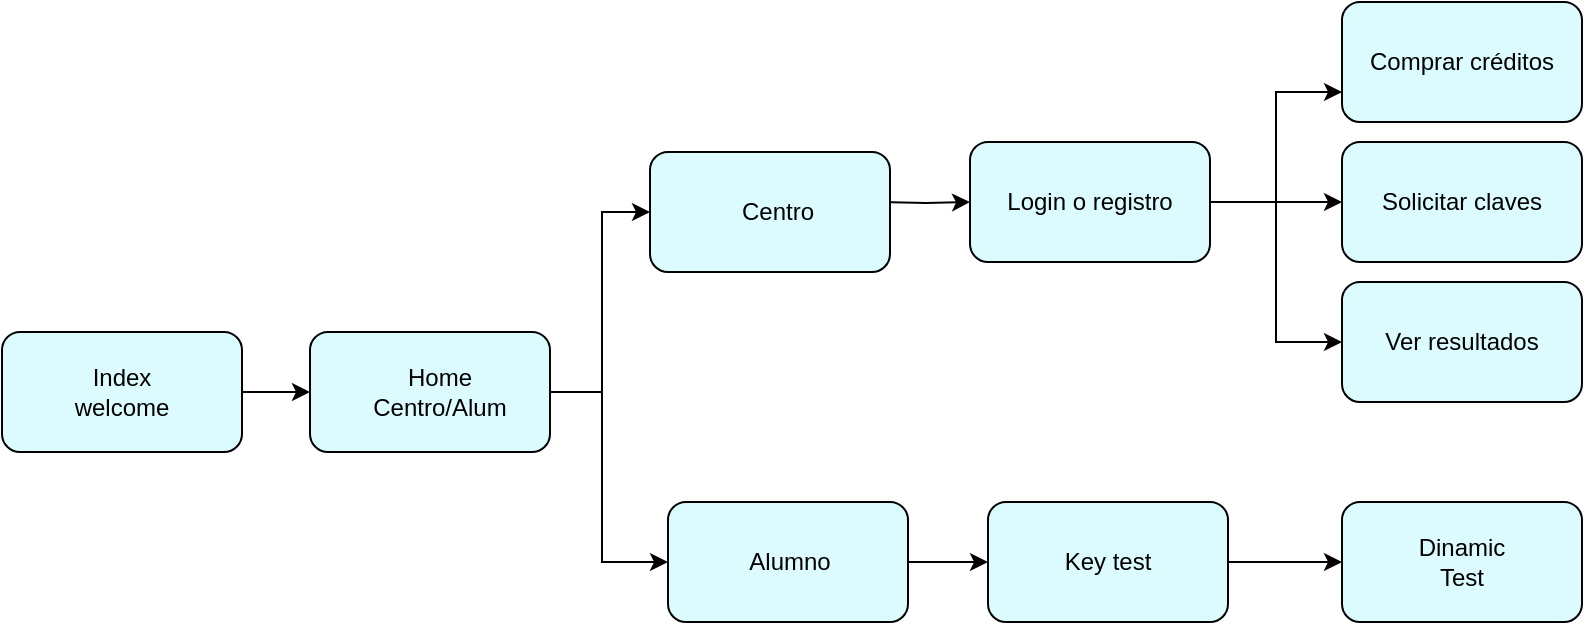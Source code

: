 <mxfile version="20.3.0" type="device"><diagram id="l2SosvItojd2ezIG8AVQ" name="Página-1"><mxGraphModel dx="1022" dy="579" grid="1" gridSize="10" guides="1" tooltips="1" connect="1" arrows="1" fold="1" page="1" pageScale="1" pageWidth="827" pageHeight="1169" math="0" shadow="0"><root><mxCell id="0"/><mxCell id="1" parent="0"/><mxCell id="EFgsE4EzWZxYPXg9IVQG-6" style="edgeStyle=orthogonalEdgeStyle;rounded=0;orthogonalLoop=1;jettySize=auto;html=1;entryX=0;entryY=0.5;entryDx=0;entryDy=0;" edge="1" parent="1" source="DCQxMUjz8mxJdrwBfJn_-1" target="DCQxMUjz8mxJdrwBfJn_-2"><mxGeometry relative="1" as="geometry"/></mxCell><mxCell id="DCQxMUjz8mxJdrwBfJn_-1" value="" style="rounded=1;whiteSpace=wrap;html=1;fillColor=#DBFBFF;" parent="1" vertex="1"><mxGeometry x="20" y="345" width="120" height="60" as="geometry"/></mxCell><mxCell id="DCQxMUjz8mxJdrwBfJn_-2" value="" style="rounded=1;whiteSpace=wrap;html=1;fillColor=#DBFBFF;" parent="1" vertex="1"><mxGeometry x="174" y="345" width="120" height="60" as="geometry"/></mxCell><mxCell id="DCQxMUjz8mxJdrwBfJn_-3" value="" style="rounded=1;whiteSpace=wrap;html=1;fillColor=#DBFBFF;" parent="1" vertex="1"><mxGeometry x="690" y="430" width="120" height="60" as="geometry"/></mxCell><mxCell id="DCQxMUjz8mxJdrwBfJn_-7" value="Index&lt;br&gt;welcome" style="text;html=1;strokeColor=none;fillColor=none;align=center;verticalAlign=middle;whiteSpace=wrap;rounded=0;" parent="1" vertex="1"><mxGeometry x="30" y="360" width="100" height="30" as="geometry"/></mxCell><mxCell id="DCQxMUjz8mxJdrwBfJn_-8" value="formulario 1&amp;nbsp; formulario 2" style="text;html=1;strokeColor=none;fillColor=none;align=center;verticalAlign=middle;whiteSpace=wrap;rounded=0;" parent="1" vertex="1"><mxGeometry x="363" y="265" width="90" height="30" as="geometry"/></mxCell><mxCell id="DCQxMUjz8mxJdrwBfJn_-10" style="edgeStyle=orthogonalEdgeStyle;rounded=0;orthogonalLoop=1;jettySize=auto;html=1;exitX=0.5;exitY=1;exitDx=0;exitDy=0;" parent="1" source="DCQxMUjz8mxJdrwBfJn_-7" target="DCQxMUjz8mxJdrwBfJn_-7" edge="1"><mxGeometry relative="1" as="geometry"/></mxCell><mxCell id="DCQxMUjz8mxJdrwBfJn_-11" value="Dinamic&lt;br&gt;Test" style="text;html=1;strokeColor=none;fillColor=none;align=center;verticalAlign=middle;whiteSpace=wrap;rounded=0;" parent="1" vertex="1"><mxGeometry x="720" y="445" width="60" height="30" as="geometry"/></mxCell><mxCell id="DCQxMUjz8mxJdrwBfJn_-40" style="edgeStyle=orthogonalEdgeStyle;rounded=0;orthogonalLoop=1;jettySize=auto;html=1;entryX=0;entryY=0.5;entryDx=0;entryDy=0;" parent="1" target="DCQxMUjz8mxJdrwBfJn_-38" edge="1"><mxGeometry relative="1" as="geometry"><mxPoint x="459" y="280" as="sourcePoint"/></mxGeometry></mxCell><mxCell id="DCQxMUjz8mxJdrwBfJn_-50" style="edgeStyle=orthogonalEdgeStyle;rounded=0;orthogonalLoop=1;jettySize=auto;html=1;entryX=0;entryY=0.5;entryDx=0;entryDy=0;" parent="1" source="DCQxMUjz8mxJdrwBfJn_-16" target="DCQxMUjz8mxJdrwBfJn_-47" edge="1"><mxGeometry relative="1" as="geometry"><Array as="points"><mxPoint x="320" y="375"/><mxPoint x="320" y="285"/></Array></mxGeometry></mxCell><mxCell id="DCQxMUjz8mxJdrwBfJn_-51" style="edgeStyle=orthogonalEdgeStyle;rounded=0;orthogonalLoop=1;jettySize=auto;html=1;entryX=0;entryY=0.5;entryDx=0;entryDy=0;" parent="1" source="DCQxMUjz8mxJdrwBfJn_-16" target="DCQxMUjz8mxJdrwBfJn_-48" edge="1"><mxGeometry relative="1" as="geometry"><Array as="points"><mxPoint x="320" y="375"/><mxPoint x="320" y="460"/></Array></mxGeometry></mxCell><mxCell id="DCQxMUjz8mxJdrwBfJn_-16" value="Home&lt;br&gt;Centro/Alum" style="text;html=1;strokeColor=none;fillColor=none;align=center;verticalAlign=middle;whiteSpace=wrap;rounded=0;" parent="1" vertex="1"><mxGeometry x="184" y="360" width="110" height="30" as="geometry"/></mxCell><mxCell id="DCQxMUjz8mxJdrwBfJn_-42" style="edgeStyle=orthogonalEdgeStyle;rounded=0;orthogonalLoop=1;jettySize=auto;html=1;" parent="1" source="DCQxMUjz8mxJdrwBfJn_-37" target="DCQxMUjz8mxJdrwBfJn_-3" edge="1"><mxGeometry relative="1" as="geometry"><mxPoint x="684" y="470" as="targetPoint"/></mxGeometry></mxCell><mxCell id="DCQxMUjz8mxJdrwBfJn_-37" value="Key test" style="rounded=1;whiteSpace=wrap;html=1;fillColor=#DBFBFF;" parent="1" vertex="1"><mxGeometry x="513" y="430" width="120" height="60" as="geometry"/></mxCell><mxCell id="DCQxMUjz8mxJdrwBfJn_-58" style="edgeStyle=orthogonalEdgeStyle;rounded=0;orthogonalLoop=1;jettySize=auto;html=1;entryX=0;entryY=0.75;entryDx=0;entryDy=0;" parent="1" source="DCQxMUjz8mxJdrwBfJn_-38" target="DCQxMUjz8mxJdrwBfJn_-55" edge="1"><mxGeometry relative="1" as="geometry"/></mxCell><mxCell id="EFgsE4EzWZxYPXg9IVQG-1" style="edgeStyle=orthogonalEdgeStyle;rounded=0;orthogonalLoop=1;jettySize=auto;html=1;" edge="1" parent="1" source="DCQxMUjz8mxJdrwBfJn_-38" target="DCQxMUjz8mxJdrwBfJn_-56"><mxGeometry relative="1" as="geometry"/></mxCell><mxCell id="EFgsE4EzWZxYPXg9IVQG-4" style="edgeStyle=orthogonalEdgeStyle;rounded=0;orthogonalLoop=1;jettySize=auto;html=1;entryX=0;entryY=0.5;entryDx=0;entryDy=0;" edge="1" parent="1" source="DCQxMUjz8mxJdrwBfJn_-38" target="EFgsE4EzWZxYPXg9IVQG-2"><mxGeometry relative="1" as="geometry"/></mxCell><mxCell id="DCQxMUjz8mxJdrwBfJn_-38" value="Login o registro" style="rounded=1;whiteSpace=wrap;html=1;fillColor=#DBFBFF;" parent="1" vertex="1"><mxGeometry x="504" y="250" width="120" height="60" as="geometry"/></mxCell><mxCell id="DCQxMUjz8mxJdrwBfJn_-47" value="" style="rounded=1;whiteSpace=wrap;html=1;fillColor=#DBFBFF;" parent="1" vertex="1"><mxGeometry x="344" y="255" width="120" height="60" as="geometry"/></mxCell><mxCell id="DCQxMUjz8mxJdrwBfJn_-49" style="edgeStyle=orthogonalEdgeStyle;rounded=0;orthogonalLoop=1;jettySize=auto;html=1;entryX=0;entryY=0.5;entryDx=0;entryDy=0;" parent="1" source="DCQxMUjz8mxJdrwBfJn_-48" target="DCQxMUjz8mxJdrwBfJn_-37" edge="1"><mxGeometry relative="1" as="geometry"/></mxCell><mxCell id="DCQxMUjz8mxJdrwBfJn_-48" value="" style="rounded=1;whiteSpace=wrap;html=1;fillColor=#DBFBFF;" parent="1" vertex="1"><mxGeometry x="353" y="430" width="120" height="60" as="geometry"/></mxCell><mxCell id="DCQxMUjz8mxJdrwBfJn_-52" value="Centro" style="text;html=1;strokeColor=none;fillColor=none;align=center;verticalAlign=middle;whiteSpace=wrap;rounded=0;" parent="1" vertex="1"><mxGeometry x="353" y="270" width="110" height="30" as="geometry"/></mxCell><mxCell id="DCQxMUjz8mxJdrwBfJn_-53" value="Alumno" style="text;html=1;strokeColor=none;fillColor=none;align=center;verticalAlign=middle;whiteSpace=wrap;rounded=0;" parent="1" vertex="1"><mxGeometry x="359" y="445" width="110" height="30" as="geometry"/></mxCell><mxCell id="DCQxMUjz8mxJdrwBfJn_-55" value="Comprar créditos" style="rounded=1;whiteSpace=wrap;html=1;fillColor=#DBFBFF;" parent="1" vertex="1"><mxGeometry x="690" y="180" width="120" height="60" as="geometry"/></mxCell><mxCell id="DCQxMUjz8mxJdrwBfJn_-56" value="Solicitar claves" style="rounded=1;whiteSpace=wrap;html=1;fillColor=#DBFBFF;" parent="1" vertex="1"><mxGeometry x="690" y="250" width="120" height="60" as="geometry"/></mxCell><mxCell id="EFgsE4EzWZxYPXg9IVQG-2" value="Ver resultados" style="rounded=1;whiteSpace=wrap;html=1;fillColor=#DBFBFF;" vertex="1" parent="1"><mxGeometry x="690" y="320" width="120" height="60" as="geometry"/></mxCell></root></mxGraphModel></diagram></mxfile>